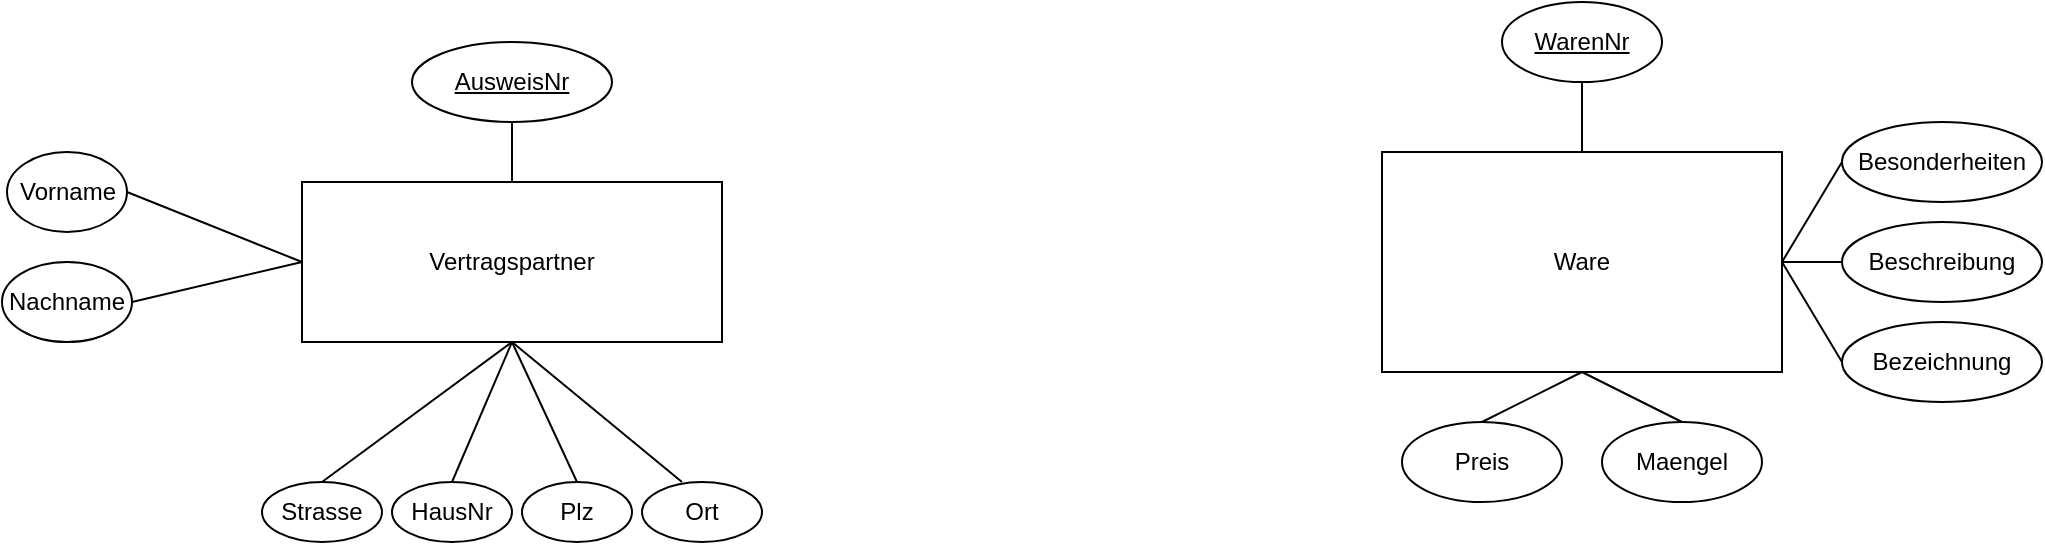 <mxfile version="20.2.7" type="device"><diagram id="C5RBs43oDa-KdzZeNtuy" name="Page-1"><mxGraphModel dx="2249" dy="780" grid="1" gridSize="10" guides="1" tooltips="1" connect="1" arrows="1" fold="1" page="1" pageScale="1" pageWidth="827" pageHeight="1169" math="0" shadow="0"><root><mxCell id="WIyWlLk6GJQsqaUBKTNV-0"/><mxCell id="WIyWlLk6GJQsqaUBKTNV-1" parent="WIyWlLk6GJQsqaUBKTNV-0"/><mxCell id="_UkMLGUiY-tKwQacJhq6-0" value="Vertragspartner" style="rounded=0;whiteSpace=wrap;html=1;" vertex="1" parent="WIyWlLk6GJQsqaUBKTNV-1"><mxGeometry x="-80" y="400" width="210" height="80" as="geometry"/></mxCell><mxCell id="_UkMLGUiY-tKwQacJhq6-1" value="&lt;div&gt;Ware&lt;/div&gt;" style="rounded=0;whiteSpace=wrap;html=1;" vertex="1" parent="WIyWlLk6GJQsqaUBKTNV-1"><mxGeometry x="460" y="385" width="200" height="110" as="geometry"/></mxCell><mxCell id="_UkMLGUiY-tKwQacJhq6-2" value="&lt;u&gt;AusweisNr&lt;/u&gt;" style="ellipse;whiteSpace=wrap;html=1;" vertex="1" parent="WIyWlLk6GJQsqaUBKTNV-1"><mxGeometry x="-25" y="330" width="100" height="40" as="geometry"/></mxCell><mxCell id="_UkMLGUiY-tKwQacJhq6-4" value="&lt;div&gt;Vorname&lt;/div&gt;" style="ellipse;whiteSpace=wrap;html=1;" vertex="1" parent="WIyWlLk6GJQsqaUBKTNV-1"><mxGeometry x="-227.5" y="385" width="60" height="40" as="geometry"/></mxCell><mxCell id="_UkMLGUiY-tKwQacJhq6-5" value="Nachname" style="ellipse;whiteSpace=wrap;html=1;" vertex="1" parent="WIyWlLk6GJQsqaUBKTNV-1"><mxGeometry x="-230" y="440" width="65" height="40" as="geometry"/></mxCell><mxCell id="_UkMLGUiY-tKwQacJhq6-8" value="Strasse" style="ellipse;whiteSpace=wrap;html=1;" vertex="1" parent="WIyWlLk6GJQsqaUBKTNV-1"><mxGeometry x="-100" y="550" width="60" height="30" as="geometry"/></mxCell><mxCell id="_UkMLGUiY-tKwQacJhq6-9" value="HausNr" style="ellipse;whiteSpace=wrap;html=1;" vertex="1" parent="WIyWlLk6GJQsqaUBKTNV-1"><mxGeometry x="-35" y="550" width="60" height="30" as="geometry"/></mxCell><mxCell id="_UkMLGUiY-tKwQacJhq6-10" value="&lt;div&gt;Plz&lt;/div&gt;" style="ellipse;whiteSpace=wrap;html=1;" vertex="1" parent="WIyWlLk6GJQsqaUBKTNV-1"><mxGeometry x="30" y="550" width="55" height="30" as="geometry"/></mxCell><mxCell id="_UkMLGUiY-tKwQacJhq6-11" value="Ort" style="ellipse;whiteSpace=wrap;html=1;" vertex="1" parent="WIyWlLk6GJQsqaUBKTNV-1"><mxGeometry x="90" y="550" width="60" height="30" as="geometry"/></mxCell><mxCell id="_UkMLGUiY-tKwQacJhq6-40" value="&lt;u&gt;WarenNr&lt;/u&gt;" style="ellipse;whiteSpace=wrap;html=1;" vertex="1" parent="WIyWlLk6GJQsqaUBKTNV-1"><mxGeometry x="520" y="310" width="80" height="40" as="geometry"/></mxCell><mxCell id="_UkMLGUiY-tKwQacJhq6-48" value="" style="endArrow=none;html=1;rounded=0;exitX=0.5;exitY=0;exitDx=0;exitDy=0;entryX=0.5;entryY=1;entryDx=0;entryDy=0;" edge="1" parent="WIyWlLk6GJQsqaUBKTNV-1" source="_UkMLGUiY-tKwQacJhq6-0" target="_UkMLGUiY-tKwQacJhq6-2"><mxGeometry width="50" height="50" relative="1" as="geometry"><mxPoint x="385" y="540" as="sourcePoint"/><mxPoint x="435" y="490" as="targetPoint"/></mxGeometry></mxCell><mxCell id="_UkMLGUiY-tKwQacJhq6-49" value="" style="endArrow=none;html=1;rounded=0;entryX=1;entryY=0.5;entryDx=0;entryDy=0;exitX=0;exitY=0.5;exitDx=0;exitDy=0;" edge="1" parent="WIyWlLk6GJQsqaUBKTNV-1" source="_UkMLGUiY-tKwQacJhq6-0" target="_UkMLGUiY-tKwQacJhq6-4"><mxGeometry width="50" height="50" relative="1" as="geometry"><mxPoint x="-105" y="410" as="sourcePoint"/><mxPoint x="-26" y="381" as="targetPoint"/></mxGeometry></mxCell><mxCell id="_UkMLGUiY-tKwQacJhq6-50" value="" style="endArrow=none;html=1;rounded=0;exitX=1;exitY=0.5;exitDx=0;exitDy=0;entryX=0;entryY=0.5;entryDx=0;entryDy=0;" edge="1" parent="WIyWlLk6GJQsqaUBKTNV-1" source="_UkMLGUiY-tKwQacJhq6-5" target="_UkMLGUiY-tKwQacJhq6-0"><mxGeometry width="50" height="50" relative="1" as="geometry"><mxPoint x="-15.9" y="418" as="sourcePoint"/><mxPoint x="-16" y="391" as="targetPoint"/></mxGeometry></mxCell><mxCell id="_UkMLGUiY-tKwQacJhq6-51" value="" style="endArrow=none;html=1;rounded=0;exitX=0.5;exitY=0;exitDx=0;exitDy=0;entryX=0.5;entryY=1;entryDx=0;entryDy=0;" edge="1" parent="WIyWlLk6GJQsqaUBKTNV-1" source="_UkMLGUiY-tKwQacJhq6-8" target="_UkMLGUiY-tKwQacJhq6-0"><mxGeometry width="50" height="50" relative="1" as="geometry"><mxPoint x="-5.9" y="428" as="sourcePoint"/><mxPoint x="-6" y="401" as="targetPoint"/></mxGeometry></mxCell><mxCell id="_UkMLGUiY-tKwQacJhq6-52" value="" style="endArrow=none;html=1;rounded=0;exitX=0.5;exitY=0;exitDx=0;exitDy=0;entryX=0.5;entryY=1;entryDx=0;entryDy=0;" edge="1" parent="WIyWlLk6GJQsqaUBKTNV-1" source="_UkMLGUiY-tKwQacJhq6-9" target="_UkMLGUiY-tKwQacJhq6-0"><mxGeometry width="50" height="50" relative="1" as="geometry"><mxPoint x="4.1" y="438" as="sourcePoint"/><mxPoint x="15" y="510" as="targetPoint"/></mxGeometry></mxCell><mxCell id="_UkMLGUiY-tKwQacJhq6-53" value="" style="endArrow=none;html=1;rounded=0;exitX=0.5;exitY=0;exitDx=0;exitDy=0;entryX=0.5;entryY=1;entryDx=0;entryDy=0;" edge="1" parent="WIyWlLk6GJQsqaUBKTNV-1" source="_UkMLGUiY-tKwQacJhq6-10" target="_UkMLGUiY-tKwQacJhq6-0"><mxGeometry width="50" height="50" relative="1" as="geometry"><mxPoint x="14.1" y="448" as="sourcePoint"/><mxPoint x="35" y="500" as="targetPoint"/></mxGeometry></mxCell><mxCell id="_UkMLGUiY-tKwQacJhq6-54" value="" style="endArrow=none;html=1;rounded=0;exitX=0.333;exitY=0;exitDx=0;exitDy=0;exitPerimeter=0;entryX=0.5;entryY=1;entryDx=0;entryDy=0;" edge="1" parent="WIyWlLk6GJQsqaUBKTNV-1" source="_UkMLGUiY-tKwQacJhq6-11" target="_UkMLGUiY-tKwQacJhq6-0"><mxGeometry width="50" height="50" relative="1" as="geometry"><mxPoint x="24.1" y="458" as="sourcePoint"/><mxPoint x="65" y="500" as="targetPoint"/></mxGeometry></mxCell><mxCell id="_UkMLGUiY-tKwQacJhq6-55" value="" style="endArrow=none;html=1;rounded=0;entryX=0.5;entryY=1;entryDx=0;entryDy=0;" edge="1" parent="WIyWlLk6GJQsqaUBKTNV-1" source="_UkMLGUiY-tKwQacJhq6-1" target="_UkMLGUiY-tKwQacJhq6-40"><mxGeometry width="50" height="50" relative="1" as="geometry"><mxPoint x="39.1" y="438" as="sourcePoint"/><mxPoint x="39" y="411" as="targetPoint"/></mxGeometry></mxCell><mxCell id="_UkMLGUiY-tKwQacJhq6-56" value="Bezeichnung" style="ellipse;whiteSpace=wrap;html=1;" vertex="1" parent="WIyWlLk6GJQsqaUBKTNV-1"><mxGeometry x="690" y="470" width="100" height="40" as="geometry"/></mxCell><mxCell id="_UkMLGUiY-tKwQacJhq6-57" value="Beschreibung" style="ellipse;whiteSpace=wrap;html=1;" vertex="1" parent="WIyWlLk6GJQsqaUBKTNV-1"><mxGeometry x="690" y="420" width="100" height="40" as="geometry"/></mxCell><mxCell id="_UkMLGUiY-tKwQacJhq6-58" value="&lt;div&gt;Preis&lt;/div&gt;" style="ellipse;whiteSpace=wrap;html=1;" vertex="1" parent="WIyWlLk6GJQsqaUBKTNV-1"><mxGeometry x="470" y="520" width="80" height="40" as="geometry"/></mxCell><mxCell id="_UkMLGUiY-tKwQacJhq6-59" value="Besonderheiten" style="ellipse;whiteSpace=wrap;html=1;" vertex="1" parent="WIyWlLk6GJQsqaUBKTNV-1"><mxGeometry x="690" y="370" width="100" height="40" as="geometry"/></mxCell><mxCell id="_UkMLGUiY-tKwQacJhq6-60" value="Maengel" style="ellipse;whiteSpace=wrap;html=1;" vertex="1" parent="WIyWlLk6GJQsqaUBKTNV-1"><mxGeometry x="570" y="520" width="80" height="40" as="geometry"/></mxCell><mxCell id="_UkMLGUiY-tKwQacJhq6-61" value="" style="endArrow=none;html=1;rounded=0;entryX=0.5;entryY=0;entryDx=0;entryDy=0;exitX=0.5;exitY=1;exitDx=0;exitDy=0;" edge="1" parent="WIyWlLk6GJQsqaUBKTNV-1" source="_UkMLGUiY-tKwQacJhq6-1" target="_UkMLGUiY-tKwQacJhq6-58"><mxGeometry width="50" height="50" relative="1" as="geometry"><mxPoint x="390" y="510" as="sourcePoint"/><mxPoint x="440" y="460" as="targetPoint"/></mxGeometry></mxCell><mxCell id="_UkMLGUiY-tKwQacJhq6-62" value="" style="endArrow=none;html=1;rounded=0;exitX=0.5;exitY=0;exitDx=0;exitDy=0;entryX=0.5;entryY=1;entryDx=0;entryDy=0;" edge="1" parent="WIyWlLk6GJQsqaUBKTNV-1" source="_UkMLGUiY-tKwQacJhq6-60" target="_UkMLGUiY-tKwQacJhq6-1"><mxGeometry width="50" height="50" relative="1" as="geometry"><mxPoint x="390" y="510" as="sourcePoint"/><mxPoint x="440" y="460" as="targetPoint"/></mxGeometry></mxCell><mxCell id="_UkMLGUiY-tKwQacJhq6-63" value="" style="endArrow=none;html=1;rounded=0;entryX=0;entryY=0.5;entryDx=0;entryDy=0;exitX=1;exitY=0.5;exitDx=0;exitDy=0;" edge="1" parent="WIyWlLk6GJQsqaUBKTNV-1" source="_UkMLGUiY-tKwQacJhq6-1" target="_UkMLGUiY-tKwQacJhq6-59"><mxGeometry width="50" height="50" relative="1" as="geometry"><mxPoint x="390" y="510" as="sourcePoint"/><mxPoint x="440" y="460" as="targetPoint"/></mxGeometry></mxCell><mxCell id="_UkMLGUiY-tKwQacJhq6-64" value="" style="endArrow=none;html=1;rounded=0;entryX=0;entryY=0.5;entryDx=0;entryDy=0;exitX=1;exitY=0.5;exitDx=0;exitDy=0;" edge="1" parent="WIyWlLk6GJQsqaUBKTNV-1" source="_UkMLGUiY-tKwQacJhq6-1" target="_UkMLGUiY-tKwQacJhq6-57"><mxGeometry width="50" height="50" relative="1" as="geometry"><mxPoint x="390" y="510" as="sourcePoint"/><mxPoint x="440" y="460" as="targetPoint"/></mxGeometry></mxCell><mxCell id="_UkMLGUiY-tKwQacJhq6-65" value="" style="endArrow=none;html=1;rounded=0;entryX=0;entryY=0.5;entryDx=0;entryDy=0;exitX=1;exitY=0.5;exitDx=0;exitDy=0;" edge="1" parent="WIyWlLk6GJQsqaUBKTNV-1" source="_UkMLGUiY-tKwQacJhq6-1" target="_UkMLGUiY-tKwQacJhq6-56"><mxGeometry width="50" height="50" relative="1" as="geometry"><mxPoint x="390" y="510" as="sourcePoint"/><mxPoint x="440" y="460" as="targetPoint"/></mxGeometry></mxCell></root></mxGraphModel></diagram></mxfile>
